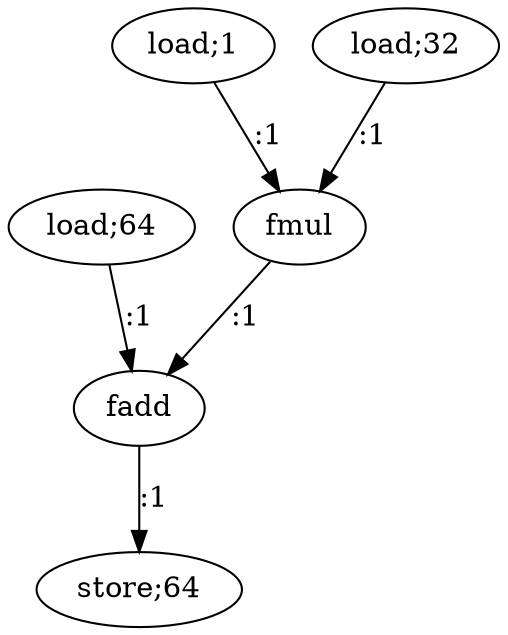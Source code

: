 digraph  {
   0 [label="load;64"];
   1 [label="load;1"];
   2 [label="load;32"];
   3 [label="fmul"];
   4 [label="fadd"];
   5 [label="store;64"];

   0->4 [label=":1"]
   1->3 [label=":1"]
   2->3 [label=":1"]
   3->4 [label=":1"]
   4->5 [label=":1"]
}
